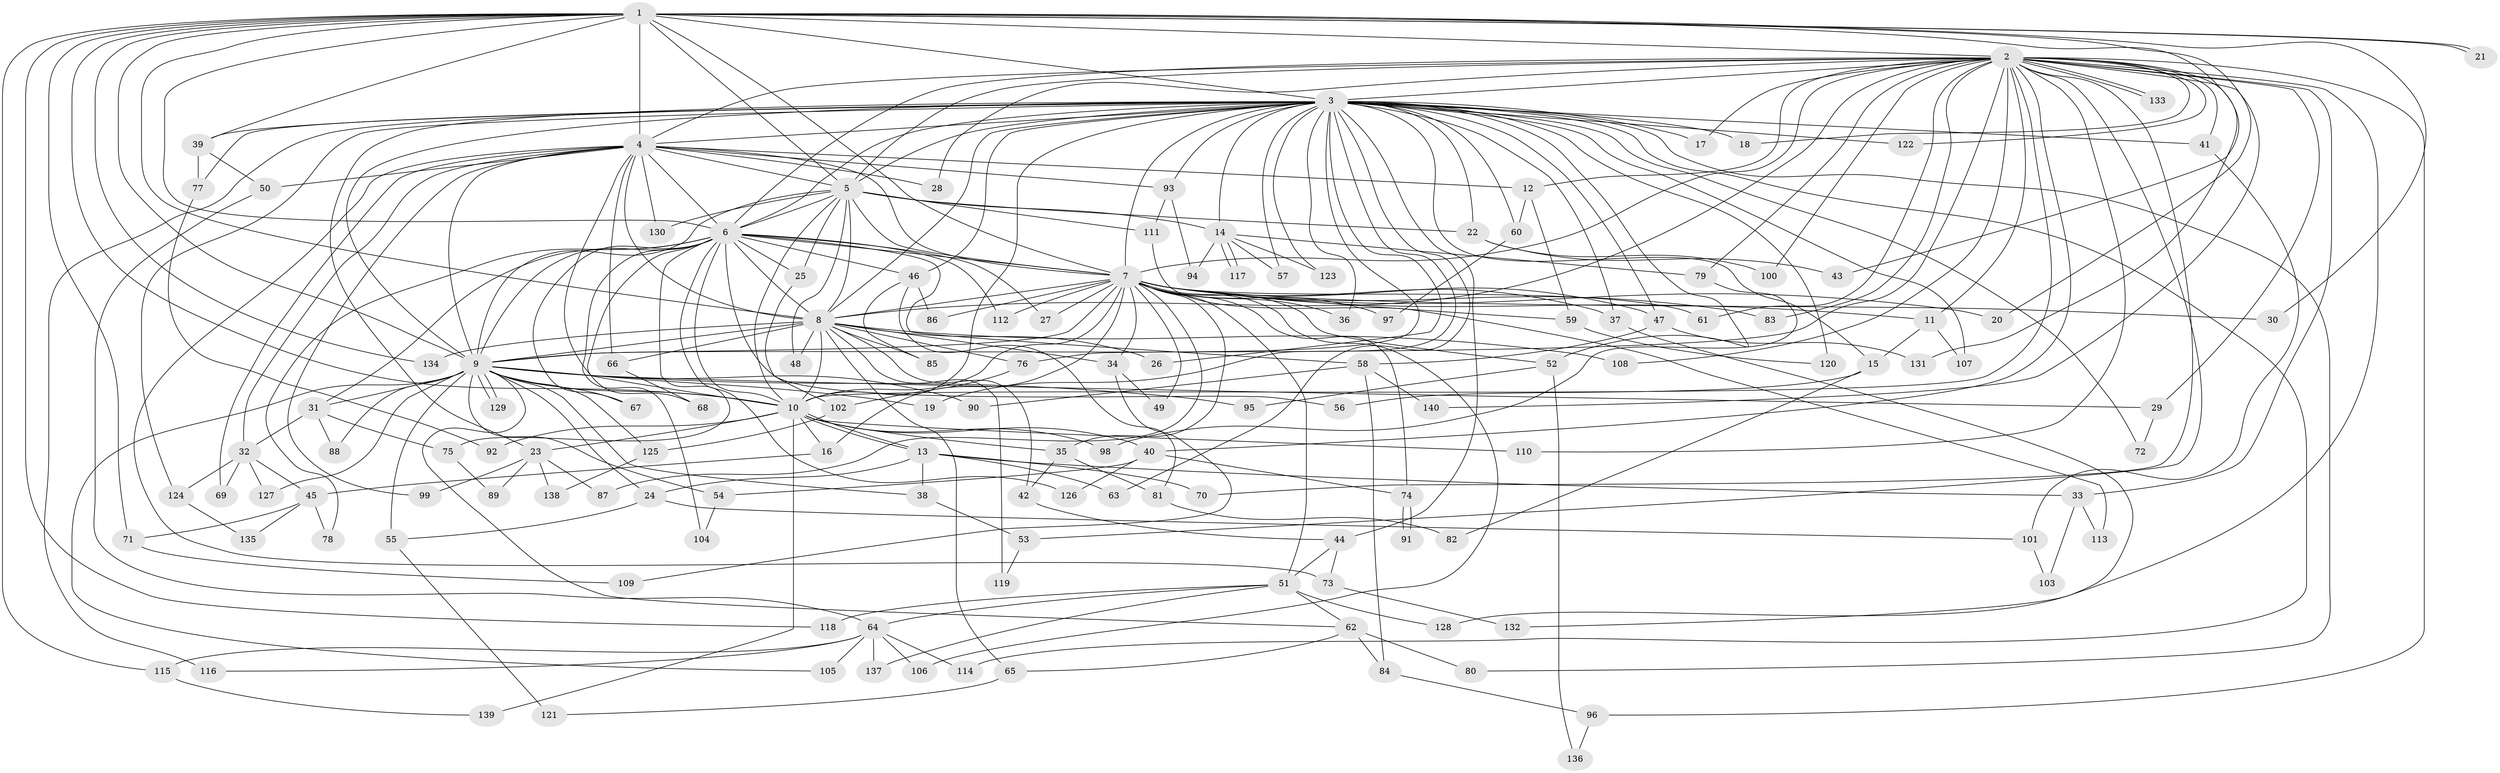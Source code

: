 // coarse degree distribution, {17: 0.01, 30: 0.01, 34: 0.01, 19: 0.02, 28: 0.01, 16: 0.02, 23: 0.01, 4: 0.1, 5: 0.07, 6: 0.02, 7: 0.02, 10: 0.01, 2: 0.46, 1: 0.05, 3: 0.17, 11: 0.01}
// Generated by graph-tools (version 1.1) at 2025/49/03/04/25 22:49:56]
// undirected, 140 vertices, 305 edges
graph export_dot {
  node [color=gray90,style=filled];
  1;
  2;
  3;
  4;
  5;
  6;
  7;
  8;
  9;
  10;
  11;
  12;
  13;
  14;
  15;
  16;
  17;
  18;
  19;
  20;
  21;
  22;
  23;
  24;
  25;
  26;
  27;
  28;
  29;
  30;
  31;
  32;
  33;
  34;
  35;
  36;
  37;
  38;
  39;
  40;
  41;
  42;
  43;
  44;
  45;
  46;
  47;
  48;
  49;
  50;
  51;
  52;
  53;
  54;
  55;
  56;
  57;
  58;
  59;
  60;
  61;
  62;
  63;
  64;
  65;
  66;
  67;
  68;
  69;
  70;
  71;
  72;
  73;
  74;
  75;
  76;
  77;
  78;
  79;
  80;
  81;
  82;
  83;
  84;
  85;
  86;
  87;
  88;
  89;
  90;
  91;
  92;
  93;
  94;
  95;
  96;
  97;
  98;
  99;
  100;
  101;
  102;
  103;
  104;
  105;
  106;
  107;
  108;
  109;
  110;
  111;
  112;
  113;
  114;
  115;
  116;
  117;
  118;
  119;
  120;
  121;
  122;
  123;
  124;
  125;
  126;
  127;
  128;
  129;
  130;
  131;
  132;
  133;
  134;
  135;
  136;
  137;
  138;
  139;
  140;
  1 -- 2;
  1 -- 3;
  1 -- 4;
  1 -- 5;
  1 -- 6;
  1 -- 7;
  1 -- 8;
  1 -- 9;
  1 -- 10;
  1 -- 20;
  1 -- 21;
  1 -- 21;
  1 -- 30;
  1 -- 39;
  1 -- 43;
  1 -- 71;
  1 -- 115;
  1 -- 118;
  1 -- 134;
  2 -- 3;
  2 -- 4;
  2 -- 5;
  2 -- 6;
  2 -- 7;
  2 -- 8;
  2 -- 9;
  2 -- 10;
  2 -- 11;
  2 -- 12;
  2 -- 17;
  2 -- 18;
  2 -- 28;
  2 -- 29;
  2 -- 33;
  2 -- 40;
  2 -- 41;
  2 -- 53;
  2 -- 61;
  2 -- 70;
  2 -- 79;
  2 -- 83;
  2 -- 96;
  2 -- 100;
  2 -- 108;
  2 -- 110;
  2 -- 122;
  2 -- 128;
  2 -- 131;
  2 -- 133;
  2 -- 133;
  2 -- 140;
  3 -- 4;
  3 -- 5;
  3 -- 6;
  3 -- 7;
  3 -- 8;
  3 -- 9;
  3 -- 10;
  3 -- 14;
  3 -- 15;
  3 -- 17;
  3 -- 18;
  3 -- 19;
  3 -- 22;
  3 -- 23;
  3 -- 26;
  3 -- 36;
  3 -- 37;
  3 -- 39;
  3 -- 41;
  3 -- 44;
  3 -- 46;
  3 -- 47;
  3 -- 52;
  3 -- 57;
  3 -- 60;
  3 -- 63;
  3 -- 72;
  3 -- 76;
  3 -- 77;
  3 -- 80;
  3 -- 93;
  3 -- 107;
  3 -- 114;
  3 -- 116;
  3 -- 120;
  3 -- 122;
  3 -- 123;
  3 -- 124;
  4 -- 5;
  4 -- 6;
  4 -- 7;
  4 -- 8;
  4 -- 9;
  4 -- 10;
  4 -- 12;
  4 -- 28;
  4 -- 32;
  4 -- 50;
  4 -- 66;
  4 -- 69;
  4 -- 73;
  4 -- 93;
  4 -- 99;
  4 -- 130;
  5 -- 6;
  5 -- 7;
  5 -- 8;
  5 -- 9;
  5 -- 10;
  5 -- 14;
  5 -- 22;
  5 -- 25;
  5 -- 48;
  5 -- 111;
  5 -- 130;
  6 -- 7;
  6 -- 8;
  6 -- 9;
  6 -- 10;
  6 -- 25;
  6 -- 27;
  6 -- 31;
  6 -- 46;
  6 -- 56;
  6 -- 58;
  6 -- 67;
  6 -- 68;
  6 -- 75;
  6 -- 78;
  6 -- 104;
  6 -- 112;
  6 -- 126;
  7 -- 8;
  7 -- 9;
  7 -- 10;
  7 -- 11;
  7 -- 16;
  7 -- 20;
  7 -- 27;
  7 -- 30;
  7 -- 34;
  7 -- 35;
  7 -- 36;
  7 -- 37;
  7 -- 47;
  7 -- 49;
  7 -- 51;
  7 -- 52;
  7 -- 59;
  7 -- 61;
  7 -- 74;
  7 -- 83;
  7 -- 86;
  7 -- 87;
  7 -- 97;
  7 -- 106;
  7 -- 112;
  8 -- 9;
  8 -- 10;
  8 -- 26;
  8 -- 34;
  8 -- 42;
  8 -- 48;
  8 -- 65;
  8 -- 66;
  8 -- 76;
  8 -- 85;
  8 -- 108;
  8 -- 119;
  8 -- 134;
  9 -- 10;
  9 -- 19;
  9 -- 24;
  9 -- 29;
  9 -- 31;
  9 -- 38;
  9 -- 54;
  9 -- 55;
  9 -- 62;
  9 -- 67;
  9 -- 88;
  9 -- 90;
  9 -- 95;
  9 -- 105;
  9 -- 125;
  9 -- 127;
  9 -- 129;
  9 -- 129;
  10 -- 13;
  10 -- 13;
  10 -- 16;
  10 -- 23;
  10 -- 35;
  10 -- 40;
  10 -- 92;
  10 -- 98;
  10 -- 110;
  10 -- 139;
  11 -- 15;
  11 -- 107;
  12 -- 59;
  12 -- 60;
  13 -- 24;
  13 -- 33;
  13 -- 38;
  13 -- 63;
  13 -- 70;
  14 -- 57;
  14 -- 79;
  14 -- 94;
  14 -- 117;
  14 -- 117;
  14 -- 123;
  15 -- 56;
  15 -- 82;
  16 -- 45;
  22 -- 43;
  22 -- 100;
  23 -- 87;
  23 -- 89;
  23 -- 99;
  23 -- 138;
  24 -- 55;
  24 -- 101;
  25 -- 102;
  29 -- 72;
  31 -- 32;
  31 -- 75;
  31 -- 88;
  32 -- 45;
  32 -- 69;
  32 -- 124;
  32 -- 127;
  33 -- 103;
  33 -- 113;
  34 -- 49;
  34 -- 109;
  35 -- 42;
  35 -- 81;
  37 -- 132;
  38 -- 53;
  39 -- 50;
  39 -- 77;
  40 -- 54;
  40 -- 74;
  40 -- 126;
  41 -- 101;
  42 -- 44;
  44 -- 51;
  44 -- 73;
  45 -- 71;
  45 -- 78;
  45 -- 135;
  46 -- 81;
  46 -- 85;
  46 -- 86;
  47 -- 58;
  47 -- 131;
  50 -- 64;
  51 -- 62;
  51 -- 64;
  51 -- 118;
  51 -- 128;
  51 -- 137;
  52 -- 95;
  52 -- 136;
  53 -- 119;
  54 -- 104;
  55 -- 121;
  58 -- 84;
  58 -- 90;
  58 -- 140;
  59 -- 120;
  60 -- 97;
  62 -- 65;
  62 -- 80;
  62 -- 84;
  64 -- 105;
  64 -- 106;
  64 -- 114;
  64 -- 115;
  64 -- 116;
  64 -- 137;
  65 -- 121;
  66 -- 68;
  71 -- 109;
  73 -- 132;
  74 -- 91;
  74 -- 91;
  75 -- 89;
  76 -- 102;
  77 -- 92;
  79 -- 98;
  81 -- 82;
  84 -- 96;
  93 -- 94;
  93 -- 111;
  96 -- 136;
  101 -- 103;
  102 -- 125;
  111 -- 113;
  115 -- 139;
  124 -- 135;
  125 -- 138;
}
